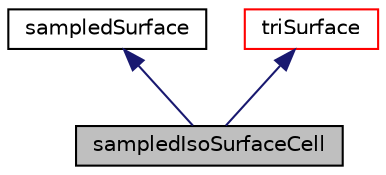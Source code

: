 digraph "sampledIsoSurfaceCell"
{
  bgcolor="transparent";
  edge [fontname="Helvetica",fontsize="10",labelfontname="Helvetica",labelfontsize="10"];
  node [fontname="Helvetica",fontsize="10",shape=record];
  Node1 [label="sampledIsoSurfaceCell",height=0.2,width=0.4,color="black", fillcolor="grey75", style="filled", fontcolor="black"];
  Node2 -> Node1 [dir="back",color="midnightblue",fontsize="10",style="solid",fontname="Helvetica"];
  Node2 [label="sampledSurface",height=0.2,width=0.4,color="black",URL="$a02230.html",tooltip="An abstract class for surfaces with sampling. "];
  Node3 -> Node1 [dir="back",color="midnightblue",fontsize="10",style="solid",fontname="Helvetica"];
  Node3 [label="triSurface",height=0.2,width=0.4,color="red",URL="$a02679.html",tooltip="Triangulated surface description with patch information. "];
}
